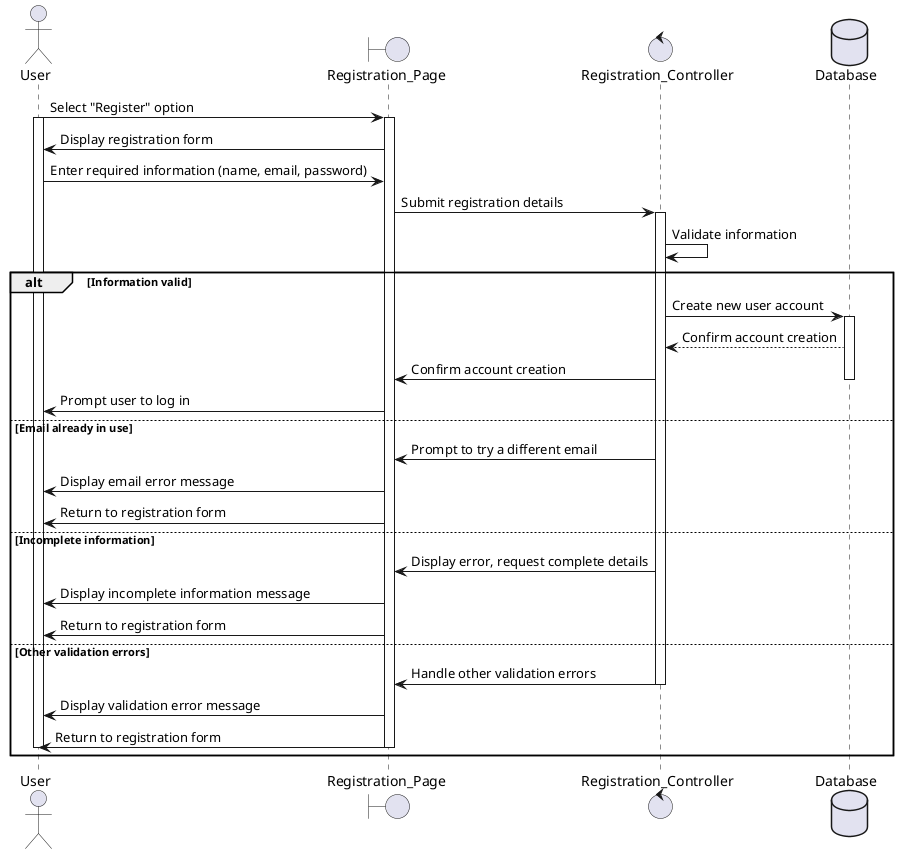 @startuml
actor User as US
boundary Registration_Page as RP
control Registration_Controller as RC
database Database as UD

US -> RP : Select "Register" option
Activate US
Activate RP
RP -> US : Display registration form
US -> RP : Enter required information (name, email, password)
RP -> RC : Submit registration details
Activate RC
RC -> RC : Validate information

alt Information valid
    RC -> UD : Create new user account
    Activate UD
    UD --> RC : Confirm account creation
    RC -> RP : Confirm account creation
    Deactivate UD
    RP -> US : Prompt user to log in
else Email already in use
    RC -> RP : Prompt to try a different email
    RP -> US : Display email error message
    RP -> US : Return to registration form
else Incomplete information
    RC -> RP : Display error, request complete details
    RP -> US : Display incomplete information message
    RP -> US : Return to registration form
else Other validation errors
    RC -> RP : Handle other validation errors
    Deactivate RC
    RP -> US : Display validation error message
    RP -> US : Return to registration form
Deactivate RP
Deactivate US
end
@enduml
